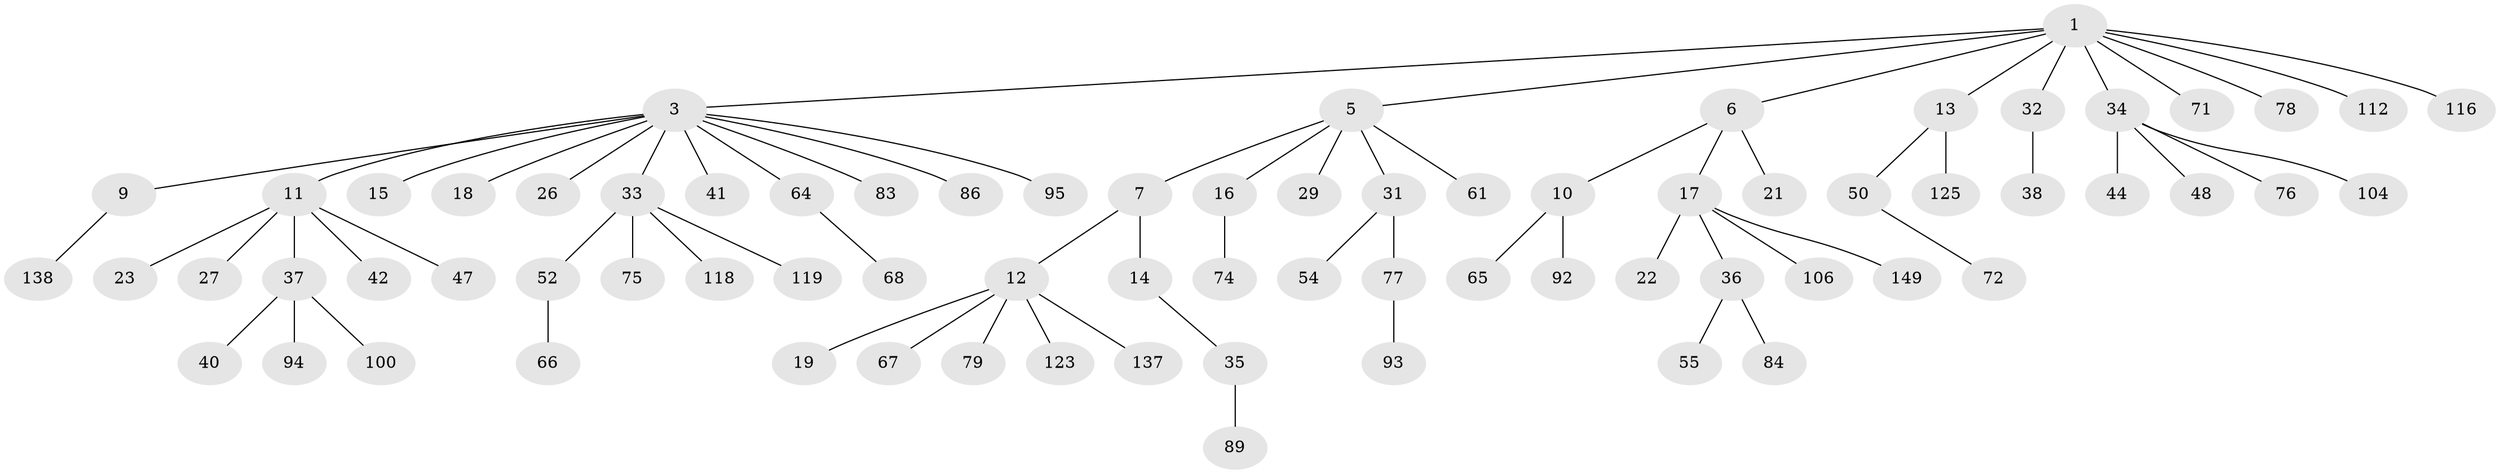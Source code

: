 // original degree distribution, {5: 0.026845637583892617, 7: 0.006711409395973154, 4: 0.04697986577181208, 10: 0.006711409395973154, 6: 0.026845637583892617, 2: 0.24161073825503357, 3: 0.10738255033557047, 8: 0.006711409395973154, 1: 0.5302013422818792}
// Generated by graph-tools (version 1.1) at 2025/19/03/04/25 18:19:19]
// undirected, 74 vertices, 73 edges
graph export_dot {
graph [start="1"]
  node [color=gray90,style=filled];
  1 [super="+2"];
  3 [super="+4"];
  5 [super="+8"];
  6;
  7 [super="+62+96"];
  9;
  10 [super="+28"];
  11 [super="+140+85"];
  12 [super="+53+20+49"];
  13;
  14;
  15;
  16 [super="+58"];
  17;
  18;
  19 [super="+115+101"];
  21 [super="+24"];
  22;
  23 [super="+60+91+25"];
  26;
  27 [super="+69"];
  29;
  31 [super="+56"];
  32 [super="+46"];
  33 [super="+87"];
  34 [super="+51+45"];
  35;
  36 [super="+70+132+59"];
  37;
  38 [super="+39"];
  40;
  41 [super="+81"];
  42;
  44;
  47 [super="+141+102"];
  48 [super="+114"];
  50 [super="+134+57"];
  52 [super="+135+73"];
  54 [super="+121"];
  55 [super="+82"];
  61 [super="+90+80"];
  64;
  65;
  66;
  67 [super="+142"];
  68;
  71 [super="+107"];
  72;
  74 [super="+88"];
  75 [super="+111"];
  76;
  77;
  78;
  79;
  83;
  84;
  86;
  89 [super="+108+124"];
  92;
  93 [super="+147"];
  94 [super="+110+144+105"];
  95;
  100;
  104 [super="+109"];
  106;
  112 [super="+131"];
  116;
  118;
  119 [super="+145"];
  123 [super="+143"];
  125;
  137;
  138;
  149;
  1 -- 5;
  1 -- 32;
  1 -- 78;
  1 -- 116;
  1 -- 112;
  1 -- 34;
  1 -- 3;
  1 -- 6;
  1 -- 71;
  1 -- 13;
  3 -- 18;
  3 -- 33;
  3 -- 64;
  3 -- 9;
  3 -- 41;
  3 -- 11;
  3 -- 15;
  3 -- 83;
  3 -- 86;
  3 -- 26;
  3 -- 95;
  5 -- 7;
  5 -- 16;
  5 -- 29;
  5 -- 61;
  5 -- 31;
  6 -- 10;
  6 -- 17;
  6 -- 21;
  7 -- 12;
  7 -- 14;
  9 -- 138;
  10 -- 92;
  10 -- 65;
  11 -- 23;
  11 -- 27;
  11 -- 37;
  11 -- 42;
  11 -- 47;
  12 -- 19;
  12 -- 137;
  12 -- 67;
  12 -- 123;
  12 -- 79;
  13 -- 50;
  13 -- 125;
  14 -- 35;
  16 -- 74;
  17 -- 22;
  17 -- 36;
  17 -- 106;
  17 -- 149;
  31 -- 54;
  31 -- 77;
  32 -- 38;
  33 -- 52;
  33 -- 75;
  33 -- 118;
  33 -- 119;
  34 -- 44;
  34 -- 48;
  34 -- 104;
  34 -- 76;
  35 -- 89;
  36 -- 55;
  36 -- 84;
  37 -- 40;
  37 -- 94;
  37 -- 100;
  50 -- 72;
  52 -- 66;
  64 -- 68;
  77 -- 93;
}
